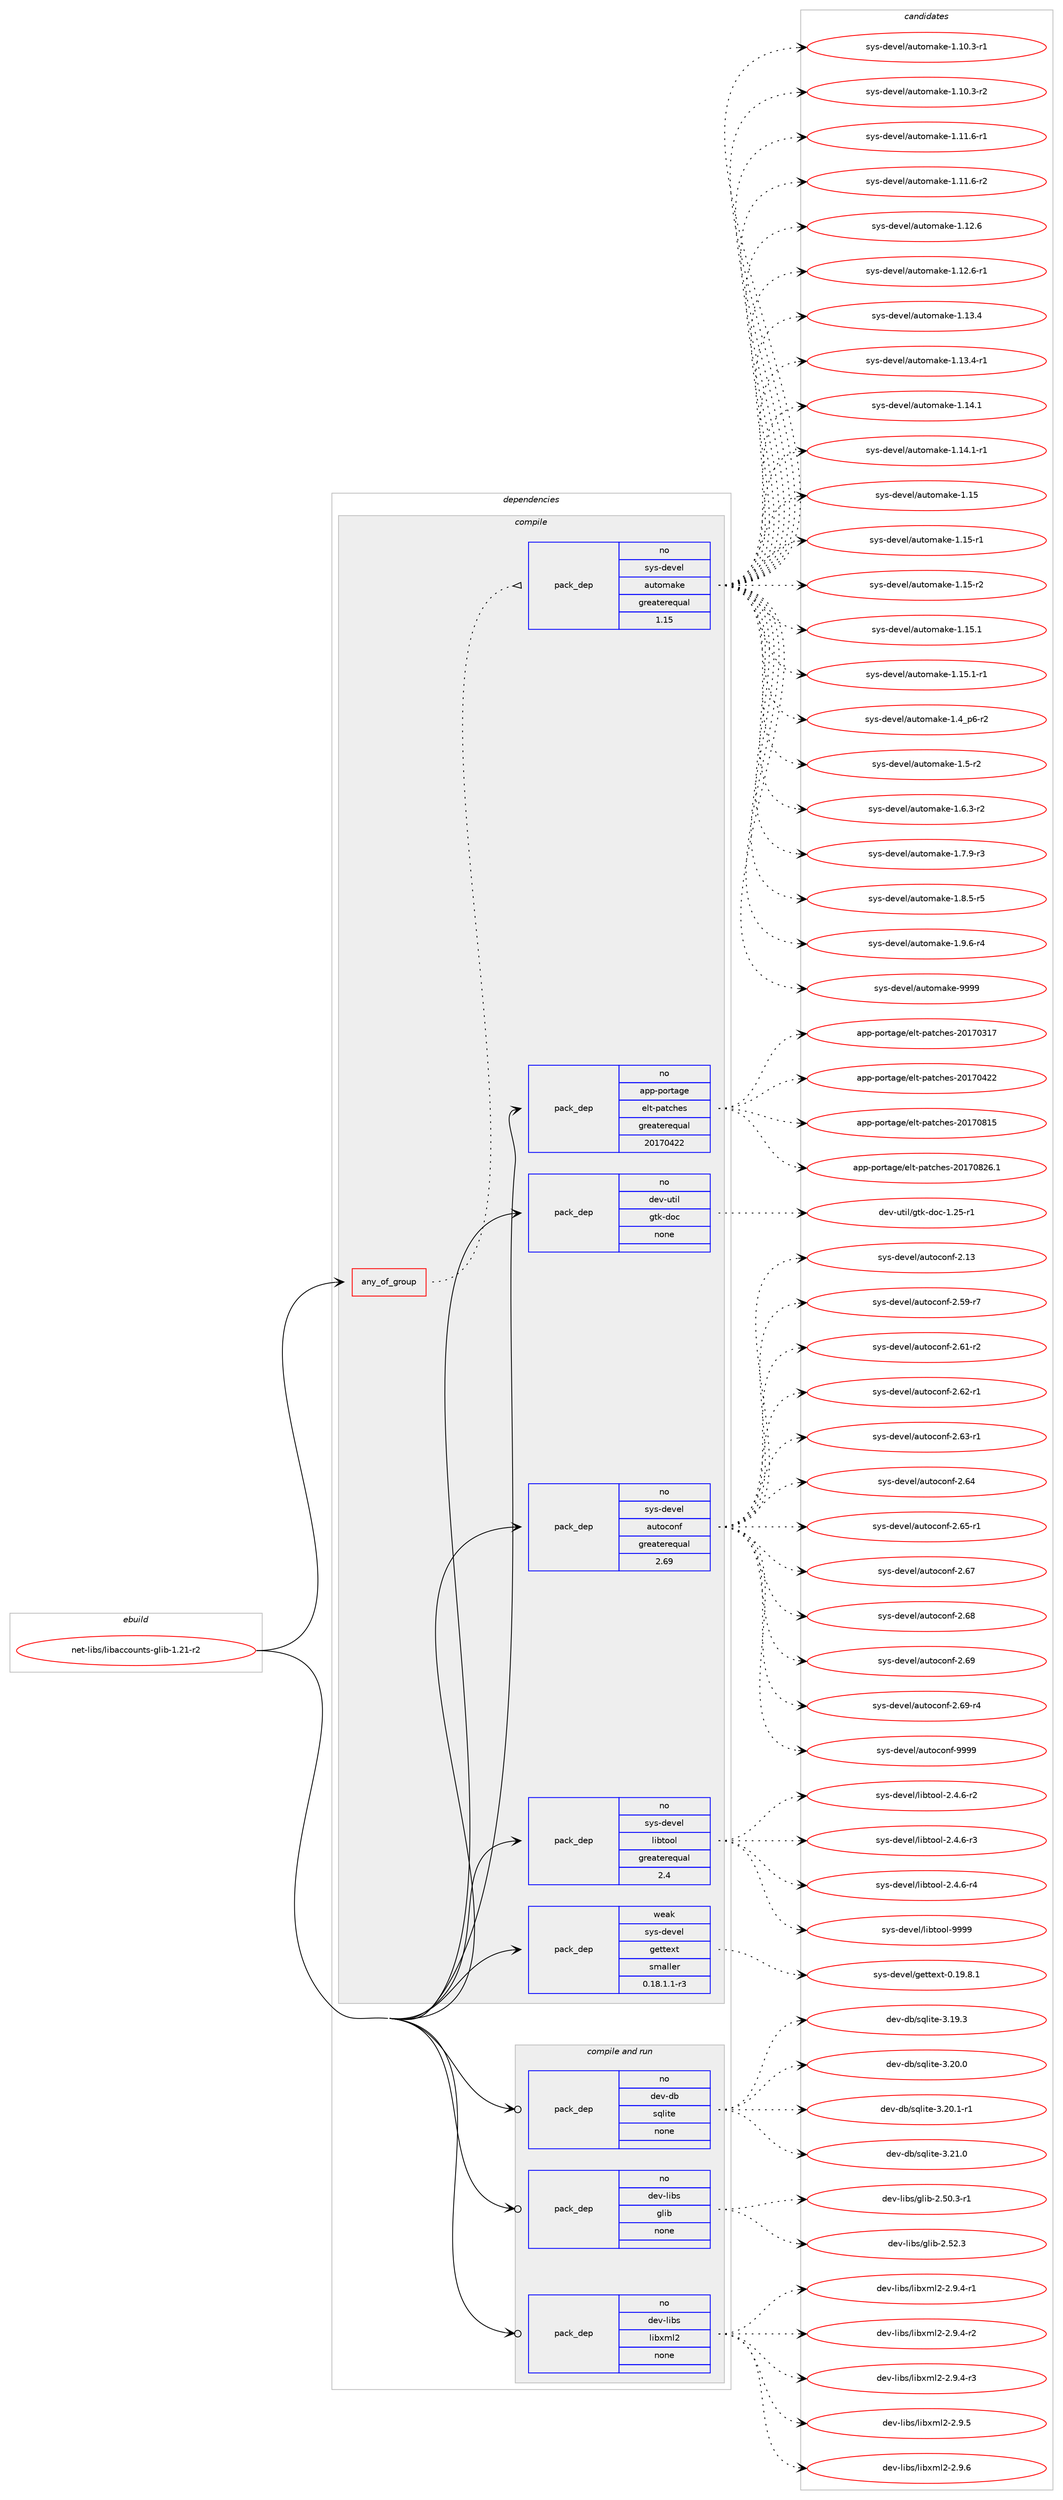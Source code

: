 digraph prolog {

# *************
# Graph options
# *************

newrank=true;
concentrate=true;
compound=true;
graph [rankdir=LR,fontname=Helvetica,fontsize=10,ranksep=1.5];#, ranksep=2.5, nodesep=0.2];
edge  [arrowhead=vee];
node  [fontname=Helvetica,fontsize=10];

# **********
# The ebuild
# **********

subgraph cluster_leftcol {
color=gray;
rank=same;
label=<<i>ebuild</i>>;
id [label="net-libs/libaccounts-glib-1.21-r2", color=red, width=4, href="../net-libs/libaccounts-glib-1.21-r2.svg"];
}

# ****************
# The dependencies
# ****************

subgraph cluster_midcol {
color=gray;
label=<<i>dependencies</i>>;
subgraph cluster_compile {
fillcolor="#eeeeee";
style=filled;
label=<<i>compile</i>>;
subgraph any6733 {
dependency416664 [label=<<TABLE BORDER="0" CELLBORDER="1" CELLSPACING="0" CELLPADDING="4"><TR><TD CELLPADDING="10">any_of_group</TD></TR></TABLE>>, shape=none, color=red];subgraph pack306600 {
dependency416665 [label=<<TABLE BORDER="0" CELLBORDER="1" CELLSPACING="0" CELLPADDING="4" WIDTH="220"><TR><TD ROWSPAN="6" CELLPADDING="30">pack_dep</TD></TR><TR><TD WIDTH="110">no</TD></TR><TR><TD>sys-devel</TD></TR><TR><TD>automake</TD></TR><TR><TD>greaterequal</TD></TR><TR><TD>1.15</TD></TR></TABLE>>, shape=none, color=blue];
}
dependency416664:e -> dependency416665:w [weight=20,style="dotted",arrowhead="oinv"];
}
id:e -> dependency416664:w [weight=20,style="solid",arrowhead="vee"];
subgraph pack306601 {
dependency416666 [label=<<TABLE BORDER="0" CELLBORDER="1" CELLSPACING="0" CELLPADDING="4" WIDTH="220"><TR><TD ROWSPAN="6" CELLPADDING="30">pack_dep</TD></TR><TR><TD WIDTH="110">no</TD></TR><TR><TD>app-portage</TD></TR><TR><TD>elt-patches</TD></TR><TR><TD>greaterequal</TD></TR><TR><TD>20170422</TD></TR></TABLE>>, shape=none, color=blue];
}
id:e -> dependency416666:w [weight=20,style="solid",arrowhead="vee"];
subgraph pack306602 {
dependency416667 [label=<<TABLE BORDER="0" CELLBORDER="1" CELLSPACING="0" CELLPADDING="4" WIDTH="220"><TR><TD ROWSPAN="6" CELLPADDING="30">pack_dep</TD></TR><TR><TD WIDTH="110">no</TD></TR><TR><TD>dev-util</TD></TR><TR><TD>gtk-doc</TD></TR><TR><TD>none</TD></TR><TR><TD></TD></TR></TABLE>>, shape=none, color=blue];
}
id:e -> dependency416667:w [weight=20,style="solid",arrowhead="vee"];
subgraph pack306603 {
dependency416668 [label=<<TABLE BORDER="0" CELLBORDER="1" CELLSPACING="0" CELLPADDING="4" WIDTH="220"><TR><TD ROWSPAN="6" CELLPADDING="30">pack_dep</TD></TR><TR><TD WIDTH="110">no</TD></TR><TR><TD>sys-devel</TD></TR><TR><TD>autoconf</TD></TR><TR><TD>greaterequal</TD></TR><TR><TD>2.69</TD></TR></TABLE>>, shape=none, color=blue];
}
id:e -> dependency416668:w [weight=20,style="solid",arrowhead="vee"];
subgraph pack306604 {
dependency416669 [label=<<TABLE BORDER="0" CELLBORDER="1" CELLSPACING="0" CELLPADDING="4" WIDTH="220"><TR><TD ROWSPAN="6" CELLPADDING="30">pack_dep</TD></TR><TR><TD WIDTH="110">no</TD></TR><TR><TD>sys-devel</TD></TR><TR><TD>libtool</TD></TR><TR><TD>greaterequal</TD></TR><TR><TD>2.4</TD></TR></TABLE>>, shape=none, color=blue];
}
id:e -> dependency416669:w [weight=20,style="solid",arrowhead="vee"];
subgraph pack306605 {
dependency416670 [label=<<TABLE BORDER="0" CELLBORDER="1" CELLSPACING="0" CELLPADDING="4" WIDTH="220"><TR><TD ROWSPAN="6" CELLPADDING="30">pack_dep</TD></TR><TR><TD WIDTH="110">weak</TD></TR><TR><TD>sys-devel</TD></TR><TR><TD>gettext</TD></TR><TR><TD>smaller</TD></TR><TR><TD>0.18.1.1-r3</TD></TR></TABLE>>, shape=none, color=blue];
}
id:e -> dependency416670:w [weight=20,style="solid",arrowhead="vee"];
}
subgraph cluster_compileandrun {
fillcolor="#eeeeee";
style=filled;
label=<<i>compile and run</i>>;
subgraph pack306606 {
dependency416671 [label=<<TABLE BORDER="0" CELLBORDER="1" CELLSPACING="0" CELLPADDING="4" WIDTH="220"><TR><TD ROWSPAN="6" CELLPADDING="30">pack_dep</TD></TR><TR><TD WIDTH="110">no</TD></TR><TR><TD>dev-db</TD></TR><TR><TD>sqlite</TD></TR><TR><TD>none</TD></TR><TR><TD></TD></TR></TABLE>>, shape=none, color=blue];
}
id:e -> dependency416671:w [weight=20,style="solid",arrowhead="odotvee"];
subgraph pack306607 {
dependency416672 [label=<<TABLE BORDER="0" CELLBORDER="1" CELLSPACING="0" CELLPADDING="4" WIDTH="220"><TR><TD ROWSPAN="6" CELLPADDING="30">pack_dep</TD></TR><TR><TD WIDTH="110">no</TD></TR><TR><TD>dev-libs</TD></TR><TR><TD>glib</TD></TR><TR><TD>none</TD></TR><TR><TD></TD></TR></TABLE>>, shape=none, color=blue];
}
id:e -> dependency416672:w [weight=20,style="solid",arrowhead="odotvee"];
subgraph pack306608 {
dependency416673 [label=<<TABLE BORDER="0" CELLBORDER="1" CELLSPACING="0" CELLPADDING="4" WIDTH="220"><TR><TD ROWSPAN="6" CELLPADDING="30">pack_dep</TD></TR><TR><TD WIDTH="110">no</TD></TR><TR><TD>dev-libs</TD></TR><TR><TD>libxml2</TD></TR><TR><TD>none</TD></TR><TR><TD></TD></TR></TABLE>>, shape=none, color=blue];
}
id:e -> dependency416673:w [weight=20,style="solid",arrowhead="odotvee"];
}
subgraph cluster_run {
fillcolor="#eeeeee";
style=filled;
label=<<i>run</i>>;
}
}

# **************
# The candidates
# **************

subgraph cluster_choices {
rank=same;
color=gray;
label=<<i>candidates</i>>;

subgraph choice306600 {
color=black;
nodesep=1;
choice11512111545100101118101108479711711611110997107101454946494846514511449 [label="sys-devel/automake-1.10.3-r1", color=red, width=4,href="../sys-devel/automake-1.10.3-r1.svg"];
choice11512111545100101118101108479711711611110997107101454946494846514511450 [label="sys-devel/automake-1.10.3-r2", color=red, width=4,href="../sys-devel/automake-1.10.3-r2.svg"];
choice11512111545100101118101108479711711611110997107101454946494946544511449 [label="sys-devel/automake-1.11.6-r1", color=red, width=4,href="../sys-devel/automake-1.11.6-r1.svg"];
choice11512111545100101118101108479711711611110997107101454946494946544511450 [label="sys-devel/automake-1.11.6-r2", color=red, width=4,href="../sys-devel/automake-1.11.6-r2.svg"];
choice1151211154510010111810110847971171161111099710710145494649504654 [label="sys-devel/automake-1.12.6", color=red, width=4,href="../sys-devel/automake-1.12.6.svg"];
choice11512111545100101118101108479711711611110997107101454946495046544511449 [label="sys-devel/automake-1.12.6-r1", color=red, width=4,href="../sys-devel/automake-1.12.6-r1.svg"];
choice1151211154510010111810110847971171161111099710710145494649514652 [label="sys-devel/automake-1.13.4", color=red, width=4,href="../sys-devel/automake-1.13.4.svg"];
choice11512111545100101118101108479711711611110997107101454946495146524511449 [label="sys-devel/automake-1.13.4-r1", color=red, width=4,href="../sys-devel/automake-1.13.4-r1.svg"];
choice1151211154510010111810110847971171161111099710710145494649524649 [label="sys-devel/automake-1.14.1", color=red, width=4,href="../sys-devel/automake-1.14.1.svg"];
choice11512111545100101118101108479711711611110997107101454946495246494511449 [label="sys-devel/automake-1.14.1-r1", color=red, width=4,href="../sys-devel/automake-1.14.1-r1.svg"];
choice115121115451001011181011084797117116111109971071014549464953 [label="sys-devel/automake-1.15", color=red, width=4,href="../sys-devel/automake-1.15.svg"];
choice1151211154510010111810110847971171161111099710710145494649534511449 [label="sys-devel/automake-1.15-r1", color=red, width=4,href="../sys-devel/automake-1.15-r1.svg"];
choice1151211154510010111810110847971171161111099710710145494649534511450 [label="sys-devel/automake-1.15-r2", color=red, width=4,href="../sys-devel/automake-1.15-r2.svg"];
choice1151211154510010111810110847971171161111099710710145494649534649 [label="sys-devel/automake-1.15.1", color=red, width=4,href="../sys-devel/automake-1.15.1.svg"];
choice11512111545100101118101108479711711611110997107101454946495346494511449 [label="sys-devel/automake-1.15.1-r1", color=red, width=4,href="../sys-devel/automake-1.15.1-r1.svg"];
choice115121115451001011181011084797117116111109971071014549465295112544511450 [label="sys-devel/automake-1.4_p6-r2", color=red, width=4,href="../sys-devel/automake-1.4_p6-r2.svg"];
choice11512111545100101118101108479711711611110997107101454946534511450 [label="sys-devel/automake-1.5-r2", color=red, width=4,href="../sys-devel/automake-1.5-r2.svg"];
choice115121115451001011181011084797117116111109971071014549465446514511450 [label="sys-devel/automake-1.6.3-r2", color=red, width=4,href="../sys-devel/automake-1.6.3-r2.svg"];
choice115121115451001011181011084797117116111109971071014549465546574511451 [label="sys-devel/automake-1.7.9-r3", color=red, width=4,href="../sys-devel/automake-1.7.9-r3.svg"];
choice115121115451001011181011084797117116111109971071014549465646534511453 [label="sys-devel/automake-1.8.5-r5", color=red, width=4,href="../sys-devel/automake-1.8.5-r5.svg"];
choice115121115451001011181011084797117116111109971071014549465746544511452 [label="sys-devel/automake-1.9.6-r4", color=red, width=4,href="../sys-devel/automake-1.9.6-r4.svg"];
choice115121115451001011181011084797117116111109971071014557575757 [label="sys-devel/automake-9999", color=red, width=4,href="../sys-devel/automake-9999.svg"];
dependency416665:e -> choice11512111545100101118101108479711711611110997107101454946494846514511449:w [style=dotted,weight="100"];
dependency416665:e -> choice11512111545100101118101108479711711611110997107101454946494846514511450:w [style=dotted,weight="100"];
dependency416665:e -> choice11512111545100101118101108479711711611110997107101454946494946544511449:w [style=dotted,weight="100"];
dependency416665:e -> choice11512111545100101118101108479711711611110997107101454946494946544511450:w [style=dotted,weight="100"];
dependency416665:e -> choice1151211154510010111810110847971171161111099710710145494649504654:w [style=dotted,weight="100"];
dependency416665:e -> choice11512111545100101118101108479711711611110997107101454946495046544511449:w [style=dotted,weight="100"];
dependency416665:e -> choice1151211154510010111810110847971171161111099710710145494649514652:w [style=dotted,weight="100"];
dependency416665:e -> choice11512111545100101118101108479711711611110997107101454946495146524511449:w [style=dotted,weight="100"];
dependency416665:e -> choice1151211154510010111810110847971171161111099710710145494649524649:w [style=dotted,weight="100"];
dependency416665:e -> choice11512111545100101118101108479711711611110997107101454946495246494511449:w [style=dotted,weight="100"];
dependency416665:e -> choice115121115451001011181011084797117116111109971071014549464953:w [style=dotted,weight="100"];
dependency416665:e -> choice1151211154510010111810110847971171161111099710710145494649534511449:w [style=dotted,weight="100"];
dependency416665:e -> choice1151211154510010111810110847971171161111099710710145494649534511450:w [style=dotted,weight="100"];
dependency416665:e -> choice1151211154510010111810110847971171161111099710710145494649534649:w [style=dotted,weight="100"];
dependency416665:e -> choice11512111545100101118101108479711711611110997107101454946495346494511449:w [style=dotted,weight="100"];
dependency416665:e -> choice115121115451001011181011084797117116111109971071014549465295112544511450:w [style=dotted,weight="100"];
dependency416665:e -> choice11512111545100101118101108479711711611110997107101454946534511450:w [style=dotted,weight="100"];
dependency416665:e -> choice115121115451001011181011084797117116111109971071014549465446514511450:w [style=dotted,weight="100"];
dependency416665:e -> choice115121115451001011181011084797117116111109971071014549465546574511451:w [style=dotted,weight="100"];
dependency416665:e -> choice115121115451001011181011084797117116111109971071014549465646534511453:w [style=dotted,weight="100"];
dependency416665:e -> choice115121115451001011181011084797117116111109971071014549465746544511452:w [style=dotted,weight="100"];
dependency416665:e -> choice115121115451001011181011084797117116111109971071014557575757:w [style=dotted,weight="100"];
}
subgraph choice306601 {
color=black;
nodesep=1;
choice97112112451121111141169710310147101108116451129711699104101115455048495548514955 [label="app-portage/elt-patches-20170317", color=red, width=4,href="../app-portage/elt-patches-20170317.svg"];
choice97112112451121111141169710310147101108116451129711699104101115455048495548525050 [label="app-portage/elt-patches-20170422", color=red, width=4,href="../app-portage/elt-patches-20170422.svg"];
choice97112112451121111141169710310147101108116451129711699104101115455048495548564953 [label="app-portage/elt-patches-20170815", color=red, width=4,href="../app-portage/elt-patches-20170815.svg"];
choice971121124511211111411697103101471011081164511297116991041011154550484955485650544649 [label="app-portage/elt-patches-20170826.1", color=red, width=4,href="../app-portage/elt-patches-20170826.1.svg"];
dependency416666:e -> choice97112112451121111141169710310147101108116451129711699104101115455048495548514955:w [style=dotted,weight="100"];
dependency416666:e -> choice97112112451121111141169710310147101108116451129711699104101115455048495548525050:w [style=dotted,weight="100"];
dependency416666:e -> choice97112112451121111141169710310147101108116451129711699104101115455048495548564953:w [style=dotted,weight="100"];
dependency416666:e -> choice971121124511211111411697103101471011081164511297116991041011154550484955485650544649:w [style=dotted,weight="100"];
}
subgraph choice306602 {
color=black;
nodesep=1;
choice1001011184511711610510847103116107451001119945494650534511449 [label="dev-util/gtk-doc-1.25-r1", color=red, width=4,href="../dev-util/gtk-doc-1.25-r1.svg"];
dependency416667:e -> choice1001011184511711610510847103116107451001119945494650534511449:w [style=dotted,weight="100"];
}
subgraph choice306603 {
color=black;
nodesep=1;
choice115121115451001011181011084797117116111991111101024550464951 [label="sys-devel/autoconf-2.13", color=red, width=4,href="../sys-devel/autoconf-2.13.svg"];
choice1151211154510010111810110847971171161119911111010245504653574511455 [label="sys-devel/autoconf-2.59-r7", color=red, width=4,href="../sys-devel/autoconf-2.59-r7.svg"];
choice1151211154510010111810110847971171161119911111010245504654494511450 [label="sys-devel/autoconf-2.61-r2", color=red, width=4,href="../sys-devel/autoconf-2.61-r2.svg"];
choice1151211154510010111810110847971171161119911111010245504654504511449 [label="sys-devel/autoconf-2.62-r1", color=red, width=4,href="../sys-devel/autoconf-2.62-r1.svg"];
choice1151211154510010111810110847971171161119911111010245504654514511449 [label="sys-devel/autoconf-2.63-r1", color=red, width=4,href="../sys-devel/autoconf-2.63-r1.svg"];
choice115121115451001011181011084797117116111991111101024550465452 [label="sys-devel/autoconf-2.64", color=red, width=4,href="../sys-devel/autoconf-2.64.svg"];
choice1151211154510010111810110847971171161119911111010245504654534511449 [label="sys-devel/autoconf-2.65-r1", color=red, width=4,href="../sys-devel/autoconf-2.65-r1.svg"];
choice115121115451001011181011084797117116111991111101024550465455 [label="sys-devel/autoconf-2.67", color=red, width=4,href="../sys-devel/autoconf-2.67.svg"];
choice115121115451001011181011084797117116111991111101024550465456 [label="sys-devel/autoconf-2.68", color=red, width=4,href="../sys-devel/autoconf-2.68.svg"];
choice115121115451001011181011084797117116111991111101024550465457 [label="sys-devel/autoconf-2.69", color=red, width=4,href="../sys-devel/autoconf-2.69.svg"];
choice1151211154510010111810110847971171161119911111010245504654574511452 [label="sys-devel/autoconf-2.69-r4", color=red, width=4,href="../sys-devel/autoconf-2.69-r4.svg"];
choice115121115451001011181011084797117116111991111101024557575757 [label="sys-devel/autoconf-9999", color=red, width=4,href="../sys-devel/autoconf-9999.svg"];
dependency416668:e -> choice115121115451001011181011084797117116111991111101024550464951:w [style=dotted,weight="100"];
dependency416668:e -> choice1151211154510010111810110847971171161119911111010245504653574511455:w [style=dotted,weight="100"];
dependency416668:e -> choice1151211154510010111810110847971171161119911111010245504654494511450:w [style=dotted,weight="100"];
dependency416668:e -> choice1151211154510010111810110847971171161119911111010245504654504511449:w [style=dotted,weight="100"];
dependency416668:e -> choice1151211154510010111810110847971171161119911111010245504654514511449:w [style=dotted,weight="100"];
dependency416668:e -> choice115121115451001011181011084797117116111991111101024550465452:w [style=dotted,weight="100"];
dependency416668:e -> choice1151211154510010111810110847971171161119911111010245504654534511449:w [style=dotted,weight="100"];
dependency416668:e -> choice115121115451001011181011084797117116111991111101024550465455:w [style=dotted,weight="100"];
dependency416668:e -> choice115121115451001011181011084797117116111991111101024550465456:w [style=dotted,weight="100"];
dependency416668:e -> choice115121115451001011181011084797117116111991111101024550465457:w [style=dotted,weight="100"];
dependency416668:e -> choice1151211154510010111810110847971171161119911111010245504654574511452:w [style=dotted,weight="100"];
dependency416668:e -> choice115121115451001011181011084797117116111991111101024557575757:w [style=dotted,weight="100"];
}
subgraph choice306604 {
color=black;
nodesep=1;
choice1151211154510010111810110847108105981161111111084550465246544511450 [label="sys-devel/libtool-2.4.6-r2", color=red, width=4,href="../sys-devel/libtool-2.4.6-r2.svg"];
choice1151211154510010111810110847108105981161111111084550465246544511451 [label="sys-devel/libtool-2.4.6-r3", color=red, width=4,href="../sys-devel/libtool-2.4.6-r3.svg"];
choice1151211154510010111810110847108105981161111111084550465246544511452 [label="sys-devel/libtool-2.4.6-r4", color=red, width=4,href="../sys-devel/libtool-2.4.6-r4.svg"];
choice1151211154510010111810110847108105981161111111084557575757 [label="sys-devel/libtool-9999", color=red, width=4,href="../sys-devel/libtool-9999.svg"];
dependency416669:e -> choice1151211154510010111810110847108105981161111111084550465246544511450:w [style=dotted,weight="100"];
dependency416669:e -> choice1151211154510010111810110847108105981161111111084550465246544511451:w [style=dotted,weight="100"];
dependency416669:e -> choice1151211154510010111810110847108105981161111111084550465246544511452:w [style=dotted,weight="100"];
dependency416669:e -> choice1151211154510010111810110847108105981161111111084557575757:w [style=dotted,weight="100"];
}
subgraph choice306605 {
color=black;
nodesep=1;
choice1151211154510010111810110847103101116116101120116454846495746564649 [label="sys-devel/gettext-0.19.8.1", color=red, width=4,href="../sys-devel/gettext-0.19.8.1.svg"];
dependency416670:e -> choice1151211154510010111810110847103101116116101120116454846495746564649:w [style=dotted,weight="100"];
}
subgraph choice306606 {
color=black;
nodesep=1;
choice10010111845100984711511310810511610145514649574651 [label="dev-db/sqlite-3.19.3", color=red, width=4,href="../dev-db/sqlite-3.19.3.svg"];
choice10010111845100984711511310810511610145514650484648 [label="dev-db/sqlite-3.20.0", color=red, width=4,href="../dev-db/sqlite-3.20.0.svg"];
choice100101118451009847115113108105116101455146504846494511449 [label="dev-db/sqlite-3.20.1-r1", color=red, width=4,href="../dev-db/sqlite-3.20.1-r1.svg"];
choice10010111845100984711511310810511610145514650494648 [label="dev-db/sqlite-3.21.0", color=red, width=4,href="../dev-db/sqlite-3.21.0.svg"];
dependency416671:e -> choice10010111845100984711511310810511610145514649574651:w [style=dotted,weight="100"];
dependency416671:e -> choice10010111845100984711511310810511610145514650484648:w [style=dotted,weight="100"];
dependency416671:e -> choice100101118451009847115113108105116101455146504846494511449:w [style=dotted,weight="100"];
dependency416671:e -> choice10010111845100984711511310810511610145514650494648:w [style=dotted,weight="100"];
}
subgraph choice306607 {
color=black;
nodesep=1;
choice10010111845108105981154710310810598455046534846514511449 [label="dev-libs/glib-2.50.3-r1", color=red, width=4,href="../dev-libs/glib-2.50.3-r1.svg"];
choice1001011184510810598115471031081059845504653504651 [label="dev-libs/glib-2.52.3", color=red, width=4,href="../dev-libs/glib-2.52.3.svg"];
dependency416672:e -> choice10010111845108105981154710310810598455046534846514511449:w [style=dotted,weight="100"];
dependency416672:e -> choice1001011184510810598115471031081059845504653504651:w [style=dotted,weight="100"];
}
subgraph choice306608 {
color=black;
nodesep=1;
choice10010111845108105981154710810598120109108504550465746524511449 [label="dev-libs/libxml2-2.9.4-r1", color=red, width=4,href="../dev-libs/libxml2-2.9.4-r1.svg"];
choice10010111845108105981154710810598120109108504550465746524511450 [label="dev-libs/libxml2-2.9.4-r2", color=red, width=4,href="../dev-libs/libxml2-2.9.4-r2.svg"];
choice10010111845108105981154710810598120109108504550465746524511451 [label="dev-libs/libxml2-2.9.4-r3", color=red, width=4,href="../dev-libs/libxml2-2.9.4-r3.svg"];
choice1001011184510810598115471081059812010910850455046574653 [label="dev-libs/libxml2-2.9.5", color=red, width=4,href="../dev-libs/libxml2-2.9.5.svg"];
choice1001011184510810598115471081059812010910850455046574654 [label="dev-libs/libxml2-2.9.6", color=red, width=4,href="../dev-libs/libxml2-2.9.6.svg"];
dependency416673:e -> choice10010111845108105981154710810598120109108504550465746524511449:w [style=dotted,weight="100"];
dependency416673:e -> choice10010111845108105981154710810598120109108504550465746524511450:w [style=dotted,weight="100"];
dependency416673:e -> choice10010111845108105981154710810598120109108504550465746524511451:w [style=dotted,weight="100"];
dependency416673:e -> choice1001011184510810598115471081059812010910850455046574653:w [style=dotted,weight="100"];
dependency416673:e -> choice1001011184510810598115471081059812010910850455046574654:w [style=dotted,weight="100"];
}
}

}
